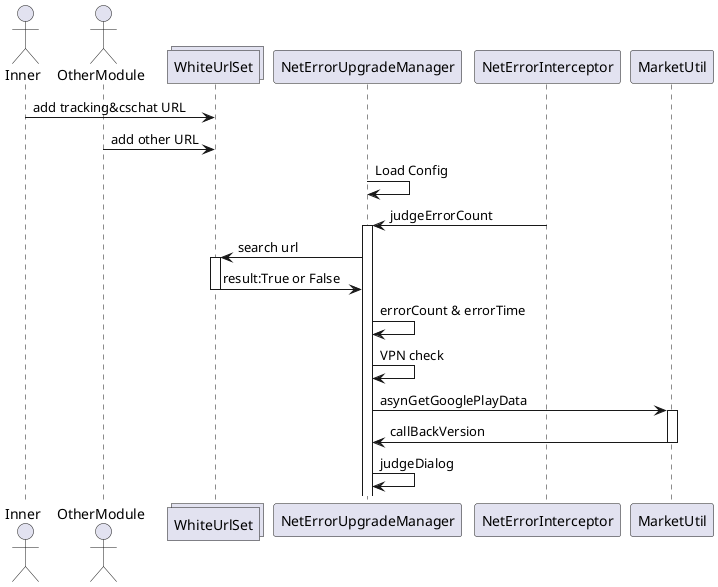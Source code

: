 @startuml


actor Inner
actor OtherModule
collections WhiteUrlSet
participant NetErrorUpgradeManager
participant NetErrorInterceptor

participant MarketUtil

Inner -> WhiteUrlSet :  add tracking&cschat URL
OtherModule -> WhiteUrlSet : add other URL

NetErrorUpgradeManager -> NetErrorUpgradeManager : Load Config
NetErrorInterceptor -> NetErrorUpgradeManager : judgeErrorCount
activate NetErrorUpgradeManager
NetErrorUpgradeManager -> WhiteUrlSet : search url
activate WhiteUrlSet
WhiteUrlSet -> NetErrorUpgradeManager : result:True or False
deactivate WhiteUrlSet

NetErrorUpgradeManager -> NetErrorUpgradeManager : errorCount & errorTime
NetErrorUpgradeManager -> NetErrorUpgradeManager : VPN check
NetErrorUpgradeManager -> MarketUtil : asynGetGooglePlayData
activate MarketUtil

MarketUtil -> NetErrorUpgradeManager : callBackVersion
deactivate MarketUtil

NetErrorUpgradeManager -> NetErrorUpgradeManager : judgeDialog

 
' ==RN To Native ==

' MainActivity -> RNEventManager : register
' RNPage -> RNEventManager : sendEvent

' RNEventManager -> RNEventManager : ForEach
' RNEventManager -> MainActivity : Reflect&invoke

' ==Native To RN  ==
' RNPage -> RNPage : Emitter.addListener
' activate RNPage

' MainActivity -> RNEventManager : SendEventToRn
' RNEventManager -> RNPage : reactContext.emit

' deactivate RNPage
' deactivate RNPage

' Foo -> Foo3 : To control
' Foo -> Foo4 : To entity
' Foo -> Foo5 : To database
' Foo -> Foo6 : To collections
' Foo -> Foo7: To queue
@enduml
